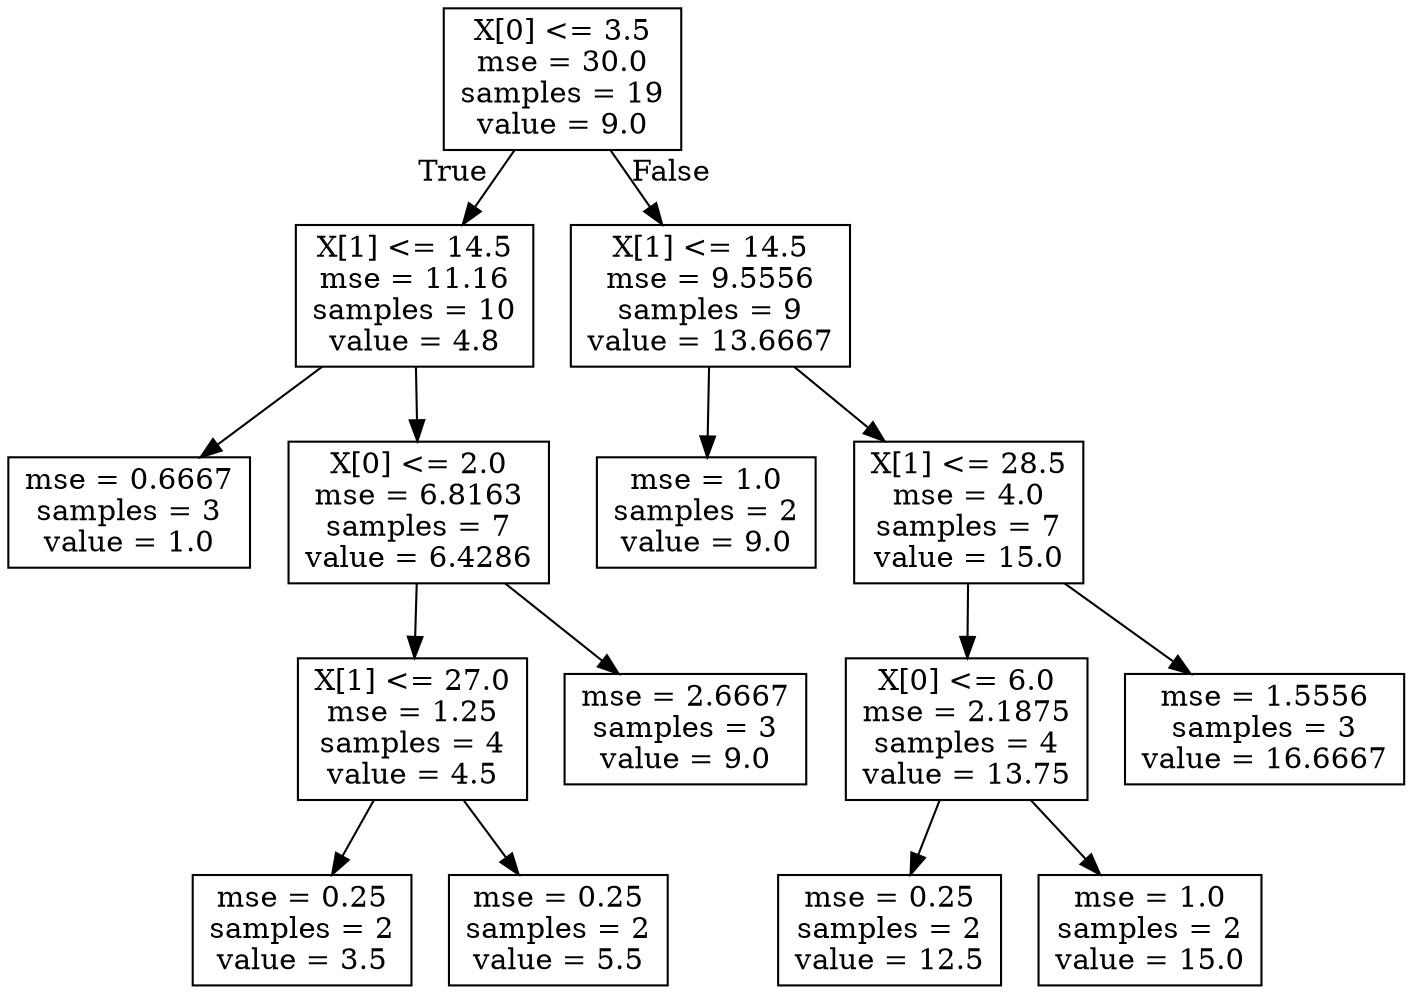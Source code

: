 digraph Tree {
node [shape=box] ;
0 [label="X[0] <= 3.5\nmse = 30.0\nsamples = 19\nvalue = 9.0"] ;
1 [label="X[1] <= 14.5\nmse = 11.16\nsamples = 10\nvalue = 4.8"] ;
0 -> 1 [labeldistance=2.5, labelangle=45, headlabel="True"] ;
2 [label="mse = 0.6667\nsamples = 3\nvalue = 1.0"] ;
1 -> 2 ;
3 [label="X[0] <= 2.0\nmse = 6.8163\nsamples = 7\nvalue = 6.4286"] ;
1 -> 3 ;
4 [label="X[1] <= 27.0\nmse = 1.25\nsamples = 4\nvalue = 4.5"] ;
3 -> 4 ;
5 [label="mse = 0.25\nsamples = 2\nvalue = 3.5"] ;
4 -> 5 ;
6 [label="mse = 0.25\nsamples = 2\nvalue = 5.5"] ;
4 -> 6 ;
7 [label="mse = 2.6667\nsamples = 3\nvalue = 9.0"] ;
3 -> 7 ;
8 [label="X[1] <= 14.5\nmse = 9.5556\nsamples = 9\nvalue = 13.6667"] ;
0 -> 8 [labeldistance=2.5, labelangle=-45, headlabel="False"] ;
9 [label="mse = 1.0\nsamples = 2\nvalue = 9.0"] ;
8 -> 9 ;
10 [label="X[1] <= 28.5\nmse = 4.0\nsamples = 7\nvalue = 15.0"] ;
8 -> 10 ;
11 [label="X[0] <= 6.0\nmse = 2.1875\nsamples = 4\nvalue = 13.75"] ;
10 -> 11 ;
12 [label="mse = 0.25\nsamples = 2\nvalue = 12.5"] ;
11 -> 12 ;
13 [label="mse = 1.0\nsamples = 2\nvalue = 15.0"] ;
11 -> 13 ;
14 [label="mse = 1.5556\nsamples = 3\nvalue = 16.6667"] ;
10 -> 14 ;
}